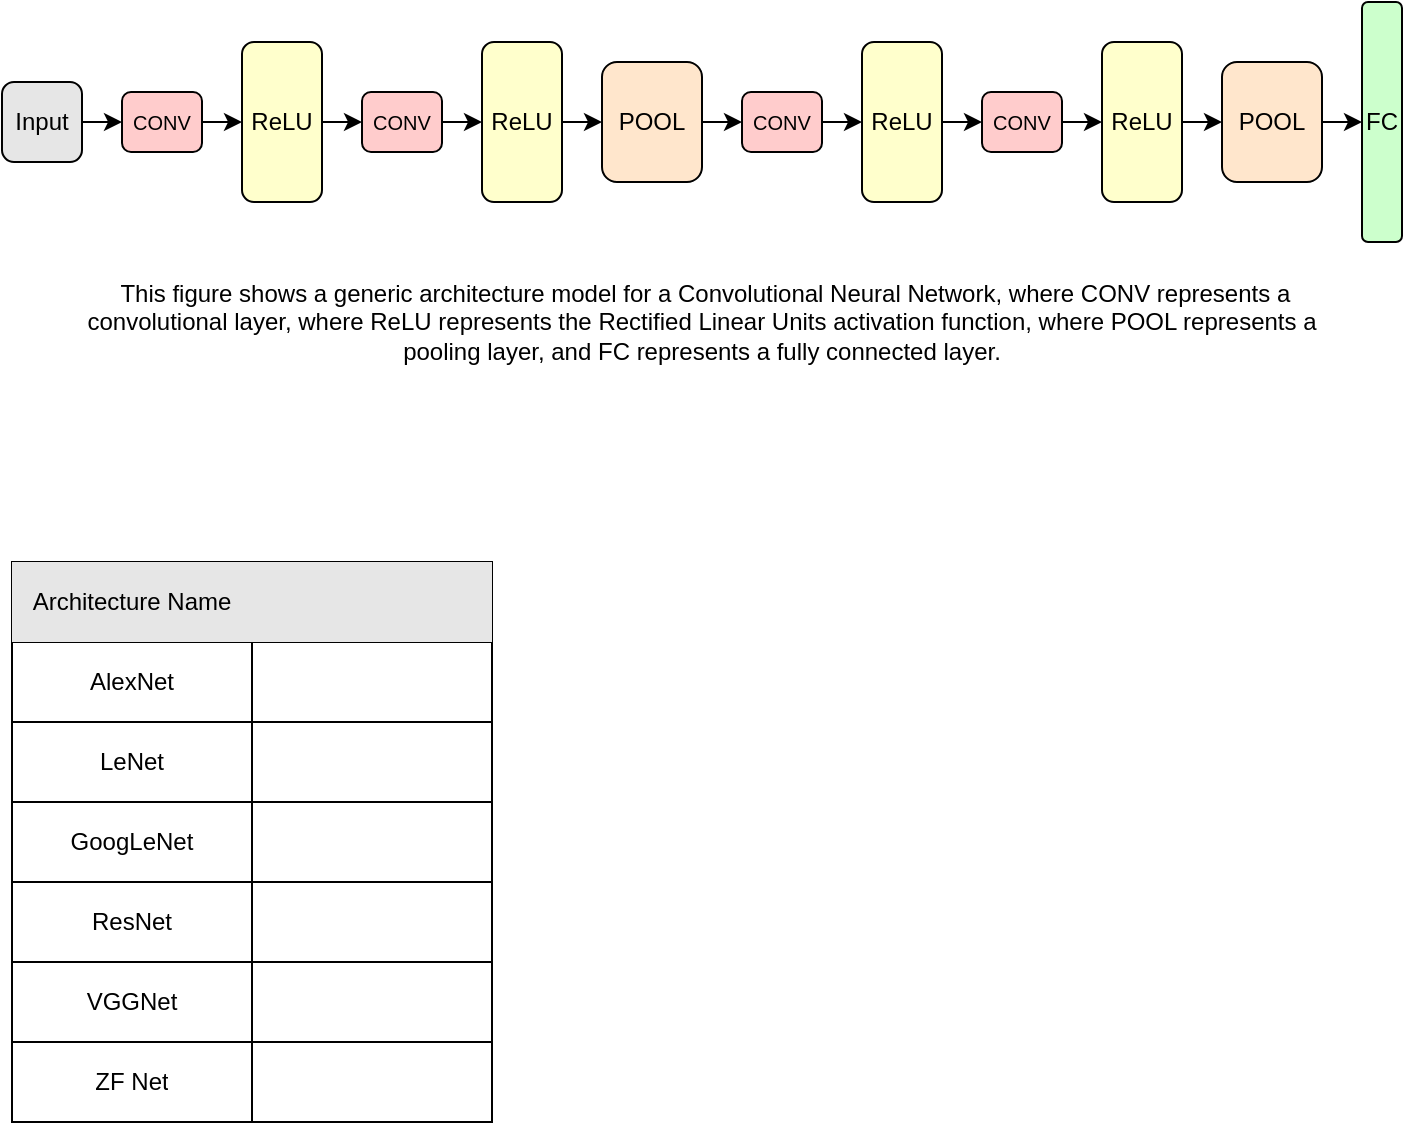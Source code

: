 <mxfile version="13.10.0" type="github"><diagram id="5Rf2PBtRWHejPhymtkvX" name="Page-1"><mxGraphModel dx="446" dy="641" grid="1" gridSize="10" guides="1" tooltips="1" connect="1" arrows="1" fold="1" page="1" pageScale="1" pageWidth="850" pageHeight="1100" math="0" shadow="0"><root><mxCell id="0"/><mxCell id="1" parent="0"/><mxCell id="rfi_6KMx7ym1xCwa6lhn-1" value="" style="shape=table;html=1;whiteSpace=wrap;startSize=0;container=1;collapsible=0;childLayout=tableLayout;" vertex="1" parent="1"><mxGeometry x="80" y="360" width="240" height="280" as="geometry"/></mxCell><mxCell id="rfi_6KMx7ym1xCwa6lhn-2" value="" style="shape=partialRectangle;html=1;whiteSpace=wrap;collapsible=0;dropTarget=0;pointerEvents=0;fillColor=none;top=0;left=0;bottom=0;right=0;points=[[0,0.5],[1,0.5]];portConstraint=eastwest;" vertex="1" parent="rfi_6KMx7ym1xCwa6lhn-1"><mxGeometry width="240" height="40" as="geometry"/></mxCell><mxCell id="rfi_6KMx7ym1xCwa6lhn-3" value="Architecture Name" style="shape=partialRectangle;html=1;whiteSpace=wrap;connectable=0;overflow=hidden;top=0;left=0;bottom=0;right=0;fillColor=#E6E6E6;strokeWidth=1;" vertex="1" parent="rfi_6KMx7ym1xCwa6lhn-2"><mxGeometry width="120" height="40" as="geometry"/></mxCell><mxCell id="rfi_6KMx7ym1xCwa6lhn-4" value="" style="shape=partialRectangle;html=1;whiteSpace=wrap;connectable=0;overflow=hidden;top=0;left=0;bottom=0;right=0;fillColor=#E6E6E6;" vertex="1" parent="rfi_6KMx7ym1xCwa6lhn-2"><mxGeometry x="120" width="120" height="40" as="geometry"/></mxCell><mxCell id="rfi_6KMx7ym1xCwa6lhn-5" value="" style="shape=partialRectangle;html=1;whiteSpace=wrap;collapsible=0;dropTarget=0;pointerEvents=0;fillColor=none;top=0;left=0;bottom=0;right=0;points=[[0,0.5],[1,0.5]];portConstraint=eastwest;" vertex="1" parent="rfi_6KMx7ym1xCwa6lhn-1"><mxGeometry y="40" width="240" height="40" as="geometry"/></mxCell><mxCell id="rfi_6KMx7ym1xCwa6lhn-6" value="AlexNet" style="shape=partialRectangle;html=1;whiteSpace=wrap;connectable=0;overflow=hidden;fillColor=none;top=0;left=0;bottom=0;right=0;" vertex="1" parent="rfi_6KMx7ym1xCwa6lhn-5"><mxGeometry width="120" height="40" as="geometry"/></mxCell><mxCell id="rfi_6KMx7ym1xCwa6lhn-7" value="" style="shape=partialRectangle;html=1;whiteSpace=wrap;connectable=0;overflow=hidden;fillColor=none;top=0;left=0;bottom=0;right=0;" vertex="1" parent="rfi_6KMx7ym1xCwa6lhn-5"><mxGeometry x="120" width="120" height="40" as="geometry"/></mxCell><mxCell id="rfi_6KMx7ym1xCwa6lhn-21" style="shape=partialRectangle;html=1;whiteSpace=wrap;collapsible=0;dropTarget=0;pointerEvents=0;fillColor=none;top=0;left=0;bottom=0;right=0;points=[[0,0.5],[1,0.5]];portConstraint=eastwest;" vertex="1" parent="rfi_6KMx7ym1xCwa6lhn-1"><mxGeometry y="80" width="240" height="40" as="geometry"/></mxCell><mxCell id="rfi_6KMx7ym1xCwa6lhn-22" value="LeNet" style="shape=partialRectangle;html=1;whiteSpace=wrap;connectable=0;overflow=hidden;fillColor=none;top=0;left=0;bottom=0;right=0;" vertex="1" parent="rfi_6KMx7ym1xCwa6lhn-21"><mxGeometry width="120" height="40" as="geometry"/></mxCell><mxCell id="rfi_6KMx7ym1xCwa6lhn-23" style="shape=partialRectangle;html=1;whiteSpace=wrap;connectable=0;overflow=hidden;fillColor=none;top=0;left=0;bottom=0;right=0;" vertex="1" parent="rfi_6KMx7ym1xCwa6lhn-21"><mxGeometry x="120" width="120" height="40" as="geometry"/></mxCell><mxCell id="rfi_6KMx7ym1xCwa6lhn-24" style="shape=partialRectangle;html=1;whiteSpace=wrap;collapsible=0;dropTarget=0;pointerEvents=0;fillColor=none;top=0;left=0;bottom=0;right=0;points=[[0,0.5],[1,0.5]];portConstraint=eastwest;" vertex="1" parent="rfi_6KMx7ym1xCwa6lhn-1"><mxGeometry y="120" width="240" height="40" as="geometry"/></mxCell><mxCell id="rfi_6KMx7ym1xCwa6lhn-25" value="GoogLeNet" style="shape=partialRectangle;html=1;whiteSpace=wrap;connectable=0;overflow=hidden;fillColor=none;top=0;left=0;bottom=0;right=0;" vertex="1" parent="rfi_6KMx7ym1xCwa6lhn-24"><mxGeometry width="120" height="40" as="geometry"/></mxCell><mxCell id="rfi_6KMx7ym1xCwa6lhn-26" style="shape=partialRectangle;html=1;whiteSpace=wrap;connectable=0;overflow=hidden;fillColor=none;top=0;left=0;bottom=0;right=0;" vertex="1" parent="rfi_6KMx7ym1xCwa6lhn-24"><mxGeometry x="120" width="120" height="40" as="geometry"/></mxCell><mxCell id="rfi_6KMx7ym1xCwa6lhn-27" style="shape=partialRectangle;html=1;whiteSpace=wrap;collapsible=0;dropTarget=0;pointerEvents=0;fillColor=none;top=0;left=0;bottom=0;right=0;points=[[0,0.5],[1,0.5]];portConstraint=eastwest;" vertex="1" parent="rfi_6KMx7ym1xCwa6lhn-1"><mxGeometry y="160" width="240" height="40" as="geometry"/></mxCell><mxCell id="rfi_6KMx7ym1xCwa6lhn-28" value="ResNet" style="shape=partialRectangle;html=1;whiteSpace=wrap;connectable=0;overflow=hidden;fillColor=none;top=0;left=0;bottom=0;right=0;" vertex="1" parent="rfi_6KMx7ym1xCwa6lhn-27"><mxGeometry width="120" height="40" as="geometry"/></mxCell><mxCell id="rfi_6KMx7ym1xCwa6lhn-29" style="shape=partialRectangle;html=1;whiteSpace=wrap;connectable=0;overflow=hidden;fillColor=none;top=0;left=0;bottom=0;right=0;" vertex="1" parent="rfi_6KMx7ym1xCwa6lhn-27"><mxGeometry x="120" width="120" height="40" as="geometry"/></mxCell><mxCell id="rfi_6KMx7ym1xCwa6lhn-30" style="shape=partialRectangle;html=1;whiteSpace=wrap;collapsible=0;dropTarget=0;pointerEvents=0;fillColor=none;top=0;left=0;bottom=0;right=0;points=[[0,0.5],[1,0.5]];portConstraint=eastwest;" vertex="1" parent="rfi_6KMx7ym1xCwa6lhn-1"><mxGeometry y="200" width="240" height="40" as="geometry"/></mxCell><mxCell id="rfi_6KMx7ym1xCwa6lhn-31" value="VGGNet" style="shape=partialRectangle;html=1;whiteSpace=wrap;connectable=0;overflow=hidden;fillColor=none;top=0;left=0;bottom=0;right=0;" vertex="1" parent="rfi_6KMx7ym1xCwa6lhn-30"><mxGeometry width="120" height="40" as="geometry"/></mxCell><mxCell id="rfi_6KMx7ym1xCwa6lhn-32" style="shape=partialRectangle;html=1;whiteSpace=wrap;connectable=0;overflow=hidden;fillColor=none;top=0;left=0;bottom=0;right=0;" vertex="1" parent="rfi_6KMx7ym1xCwa6lhn-30"><mxGeometry x="120" width="120" height="40" as="geometry"/></mxCell><mxCell id="rfi_6KMx7ym1xCwa6lhn-11" value="" style="shape=partialRectangle;html=1;whiteSpace=wrap;collapsible=0;dropTarget=0;pointerEvents=0;fillColor=none;top=0;left=0;bottom=0;right=0;points=[[0,0.5],[1,0.5]];portConstraint=eastwest;" vertex="1" parent="rfi_6KMx7ym1xCwa6lhn-1"><mxGeometry y="240" width="240" height="40" as="geometry"/></mxCell><mxCell id="rfi_6KMx7ym1xCwa6lhn-12" value="ZF Net" style="shape=partialRectangle;html=1;whiteSpace=wrap;connectable=0;overflow=hidden;fillColor=none;top=0;left=0;bottom=0;right=0;" vertex="1" parent="rfi_6KMx7ym1xCwa6lhn-11"><mxGeometry width="120" height="40" as="geometry"/></mxCell><mxCell id="rfi_6KMx7ym1xCwa6lhn-13" value="" style="shape=partialRectangle;html=1;whiteSpace=wrap;connectable=0;overflow=hidden;fillColor=none;top=0;left=0;bottom=0;right=0;" vertex="1" parent="rfi_6KMx7ym1xCwa6lhn-11"><mxGeometry x="120" width="120" height="40" as="geometry"/></mxCell><mxCell id="rfi_6KMx7ym1xCwa6lhn-44" style="edgeStyle=orthogonalEdgeStyle;rounded=0;orthogonalLoop=1;jettySize=auto;html=1;exitX=1;exitY=0.5;exitDx=0;exitDy=0;entryX=0;entryY=0.5;entryDx=0;entryDy=0;" edge="1" parent="1" source="rfi_6KMx7ym1xCwa6lhn-42" target="rfi_6KMx7ym1xCwa6lhn-43"><mxGeometry relative="1" as="geometry"/></mxCell><mxCell id="rfi_6KMx7ym1xCwa6lhn-42" value="&lt;font style=&quot;font-size: 10px&quot;&gt;CONV&lt;/font&gt;" style="rounded=1;whiteSpace=wrap;html=1;strokeColor=#000000;strokeWidth=1;fillColor=#FFCCCC;" vertex="1" parent="1"><mxGeometry x="135" y="125" width="40" height="30" as="geometry"/></mxCell><mxCell id="rfi_6KMx7ym1xCwa6lhn-47" style="edgeStyle=orthogonalEdgeStyle;rounded=0;orthogonalLoop=1;jettySize=auto;html=1;exitX=1;exitY=0.5;exitDx=0;exitDy=0;entryX=0;entryY=0.5;entryDx=0;entryDy=0;" edge="1" parent="1" source="rfi_6KMx7ym1xCwa6lhn-43" target="rfi_6KMx7ym1xCwa6lhn-45"><mxGeometry relative="1" as="geometry"/></mxCell><mxCell id="rfi_6KMx7ym1xCwa6lhn-43" value="ReLU" style="rounded=1;whiteSpace=wrap;html=1;strokeColor=#000000;strokeWidth=1;fillColor=#FFFFCC;" vertex="1" parent="1"><mxGeometry x="195" y="100" width="40" height="80" as="geometry"/></mxCell><mxCell id="rfi_6KMx7ym1xCwa6lhn-48" style="edgeStyle=orthogonalEdgeStyle;rounded=0;orthogonalLoop=1;jettySize=auto;html=1;exitX=1;exitY=0.5;exitDx=0;exitDy=0;entryX=0;entryY=0.5;entryDx=0;entryDy=0;" edge="1" parent="1" source="rfi_6KMx7ym1xCwa6lhn-45" target="rfi_6KMx7ym1xCwa6lhn-46"><mxGeometry relative="1" as="geometry"/></mxCell><mxCell id="rfi_6KMx7ym1xCwa6lhn-45" value="&lt;font style=&quot;font-size: 10px&quot;&gt;CONV&lt;/font&gt;" style="rounded=1;whiteSpace=wrap;html=1;strokeColor=#000000;strokeWidth=1;fillColor=#FFCCCC;" vertex="1" parent="1"><mxGeometry x="255" y="125" width="40" height="30" as="geometry"/></mxCell><mxCell id="rfi_6KMx7ym1xCwa6lhn-58" style="edgeStyle=orthogonalEdgeStyle;rounded=0;orthogonalLoop=1;jettySize=auto;html=1;exitX=1;exitY=0.5;exitDx=0;exitDy=0;entryX=0;entryY=0.5;entryDx=0;entryDy=0;" edge="1" parent="1" source="rfi_6KMx7ym1xCwa6lhn-46" target="rfi_6KMx7ym1xCwa6lhn-49"><mxGeometry relative="1" as="geometry"/></mxCell><mxCell id="rfi_6KMx7ym1xCwa6lhn-46" value="ReLU" style="rounded=1;whiteSpace=wrap;html=1;strokeColor=#000000;strokeWidth=1;fillColor=#FFFFCC;" vertex="1" parent="1"><mxGeometry x="315" y="100" width="40" height="80" as="geometry"/></mxCell><mxCell id="rfi_6KMx7ym1xCwa6lhn-59" style="edgeStyle=orthogonalEdgeStyle;rounded=0;orthogonalLoop=1;jettySize=auto;html=1;exitX=1;exitY=0.5;exitDx=0;exitDy=0;entryX=0;entryY=0.5;entryDx=0;entryDy=0;" edge="1" parent="1" source="rfi_6KMx7ym1xCwa6lhn-49" target="rfi_6KMx7ym1xCwa6lhn-51"><mxGeometry relative="1" as="geometry"/></mxCell><mxCell id="rfi_6KMx7ym1xCwa6lhn-49" value="POOL" style="rounded=1;whiteSpace=wrap;html=1;strokeColor=#000000;strokeWidth=1;fillColor=#FFE6CC;" vertex="1" parent="1"><mxGeometry x="375" y="110" width="50" height="60" as="geometry"/></mxCell><mxCell id="rfi_6KMx7ym1xCwa6lhn-50" style="edgeStyle=orthogonalEdgeStyle;rounded=0;orthogonalLoop=1;jettySize=auto;html=1;exitX=1;exitY=0.5;exitDx=0;exitDy=0;entryX=0;entryY=0.5;entryDx=0;entryDy=0;" edge="1" parent="1" source="rfi_6KMx7ym1xCwa6lhn-51" target="rfi_6KMx7ym1xCwa6lhn-53"><mxGeometry relative="1" as="geometry"/></mxCell><mxCell id="rfi_6KMx7ym1xCwa6lhn-51" value="&lt;font style=&quot;font-size: 10px&quot;&gt;CONV&lt;/font&gt;" style="rounded=1;whiteSpace=wrap;html=1;strokeColor=#000000;strokeWidth=1;fillColor=#FFCCCC;" vertex="1" parent="1"><mxGeometry x="445" y="125" width="40" height="30" as="geometry"/></mxCell><mxCell id="rfi_6KMx7ym1xCwa6lhn-52" style="edgeStyle=orthogonalEdgeStyle;rounded=0;orthogonalLoop=1;jettySize=auto;html=1;exitX=1;exitY=0.5;exitDx=0;exitDy=0;entryX=0;entryY=0.5;entryDx=0;entryDy=0;" edge="1" parent="1" source="rfi_6KMx7ym1xCwa6lhn-53" target="rfi_6KMx7ym1xCwa6lhn-55"><mxGeometry relative="1" as="geometry"/></mxCell><mxCell id="rfi_6KMx7ym1xCwa6lhn-53" value="ReLU" style="rounded=1;whiteSpace=wrap;html=1;strokeColor=#000000;strokeWidth=1;fillColor=#FFFFCC;" vertex="1" parent="1"><mxGeometry x="505" y="100" width="40" height="80" as="geometry"/></mxCell><mxCell id="rfi_6KMx7ym1xCwa6lhn-54" style="edgeStyle=orthogonalEdgeStyle;rounded=0;orthogonalLoop=1;jettySize=auto;html=1;exitX=1;exitY=0.5;exitDx=0;exitDy=0;entryX=0;entryY=0.5;entryDx=0;entryDy=0;" edge="1" parent="1" source="rfi_6KMx7ym1xCwa6lhn-55" target="rfi_6KMx7ym1xCwa6lhn-56"><mxGeometry relative="1" as="geometry"/></mxCell><mxCell id="rfi_6KMx7ym1xCwa6lhn-55" value="&lt;font style=&quot;font-size: 10px&quot;&gt;CONV&lt;/font&gt;" style="rounded=1;whiteSpace=wrap;html=1;strokeColor=#000000;strokeWidth=1;fillColor=#FFCCCC;" vertex="1" parent="1"><mxGeometry x="565" y="125" width="40" height="30" as="geometry"/></mxCell><mxCell id="rfi_6KMx7ym1xCwa6lhn-60" style="edgeStyle=orthogonalEdgeStyle;rounded=0;orthogonalLoop=1;jettySize=auto;html=1;exitX=1;exitY=0.5;exitDx=0;exitDy=0;entryX=0;entryY=0.5;entryDx=0;entryDy=0;" edge="1" parent="1" source="rfi_6KMx7ym1xCwa6lhn-56" target="rfi_6KMx7ym1xCwa6lhn-57"><mxGeometry relative="1" as="geometry"/></mxCell><mxCell id="rfi_6KMx7ym1xCwa6lhn-56" value="ReLU" style="rounded=1;whiteSpace=wrap;html=1;strokeColor=#000000;strokeWidth=1;fillColor=#FFFFCC;" vertex="1" parent="1"><mxGeometry x="625" y="100" width="40" height="80" as="geometry"/></mxCell><mxCell id="rfi_6KMx7ym1xCwa6lhn-64" style="edgeStyle=orthogonalEdgeStyle;rounded=0;orthogonalLoop=1;jettySize=auto;html=1;exitX=1;exitY=0.5;exitDx=0;exitDy=0;entryX=0;entryY=0.5;entryDx=0;entryDy=0;" edge="1" parent="1" source="rfi_6KMx7ym1xCwa6lhn-57" target="rfi_6KMx7ym1xCwa6lhn-63"><mxGeometry relative="1" as="geometry"/></mxCell><mxCell id="rfi_6KMx7ym1xCwa6lhn-57" value="POOL" style="rounded=1;whiteSpace=wrap;html=1;strokeColor=#000000;strokeWidth=1;fillColor=#FFE6CC;" vertex="1" parent="1"><mxGeometry x="685" y="110" width="50" height="60" as="geometry"/></mxCell><mxCell id="rfi_6KMx7ym1xCwa6lhn-62" style="edgeStyle=orthogonalEdgeStyle;rounded=0;orthogonalLoop=1;jettySize=auto;html=1;exitX=1;exitY=0.5;exitDx=0;exitDy=0;entryX=0;entryY=0.5;entryDx=0;entryDy=0;" edge="1" parent="1" source="rfi_6KMx7ym1xCwa6lhn-61" target="rfi_6KMx7ym1xCwa6lhn-42"><mxGeometry relative="1" as="geometry"/></mxCell><mxCell id="rfi_6KMx7ym1xCwa6lhn-61" value="Input" style="rounded=1;whiteSpace=wrap;html=1;strokeColor=#000000;strokeWidth=1;fillColor=#E6E6E6;" vertex="1" parent="1"><mxGeometry x="75" y="120" width="40" height="40" as="geometry"/></mxCell><mxCell id="rfi_6KMx7ym1xCwa6lhn-63" value="FC" style="rounded=1;whiteSpace=wrap;html=1;strokeColor=#000000;strokeWidth=1;fillColor=#CCFFCC;" vertex="1" parent="1"><mxGeometry x="755" y="80" width="20" height="120" as="geometry"/></mxCell><mxCell id="rfi_6KMx7ym1xCwa6lhn-97" value="&amp;nbsp;This figure shows a generic architecture model for a Convolutional Neural Network, where CONV represents a convolutional layer, where ReLU represents the Rectified Linear Units activation function, where POOL represents a pooling layer, and FC represents a fully connected layer. " style="text;html=1;strokeColor=none;fillColor=none;align=center;verticalAlign=middle;whiteSpace=wrap;rounded=0;" vertex="1" parent="1"><mxGeometry x="105" y="200" width="640" height="80" as="geometry"/></mxCell></root></mxGraphModel></diagram></mxfile>